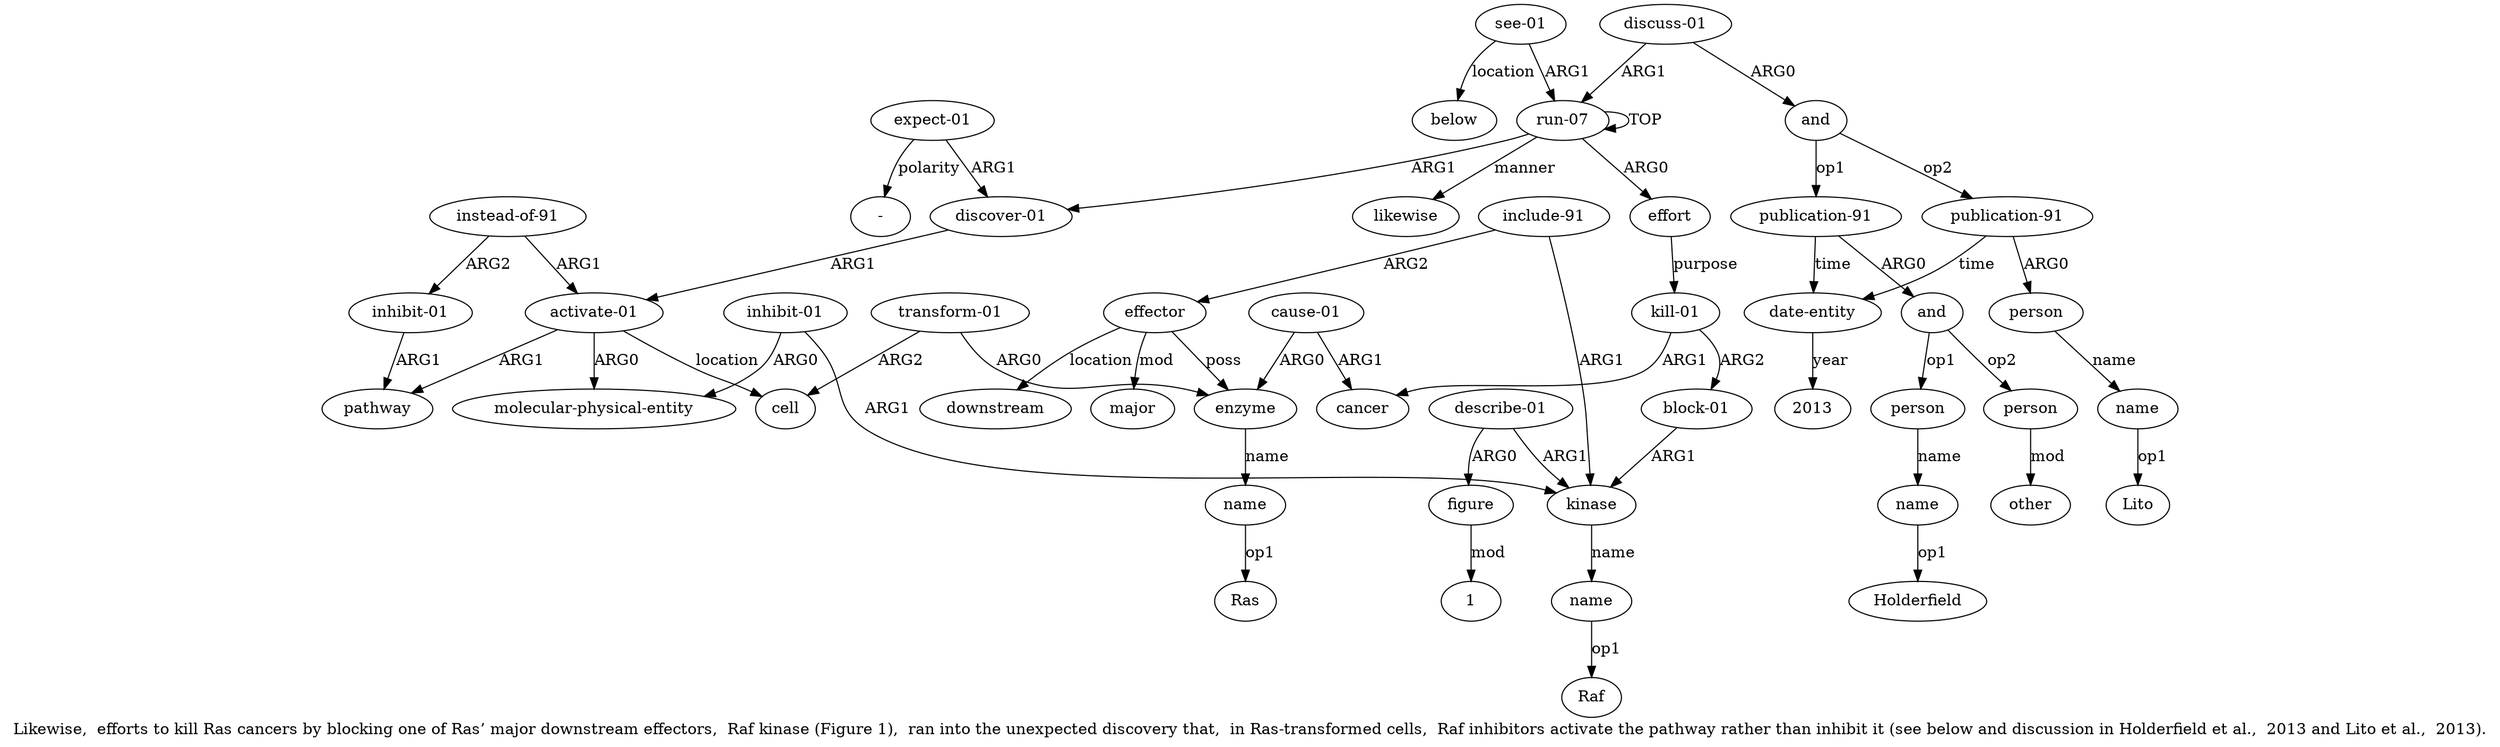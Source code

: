 digraph  {
	graph [label="Likewise,  efforts to kill Ras cancers by blocking one of Ras’ major downstream effectors,  Raf kinase (Figure 1),  ran into the \
unexpected discovery that,  in Ras-transformed cells,  Raf inhibitors activate the pathway rather than inhibit it (see below and \
discussion in Holderfield et al.,  2013 and Lito et al.,  2013)."];
	node [label="\N"];
	a20	 [color=black,
		gold_ind=20,
		gold_label=pathway,
		label=pathway,
		test_ind=20,
		test_label=pathway];
	a21	 [color=black,
		gold_ind=21,
		gold_label="instead-of-91",
		label="instead-of-91",
		test_ind=21,
		test_label="instead-of-91"];
	a22	 [color=black,
		gold_ind=22,
		gold_label="inhibit-01",
		label="inhibit-01",
		test_ind=22,
		test_label="inhibit-01"];
	a21 -> a22 [key=0,
	color=black,
	gold_label=ARG2,
	label=ARG2,
	test_label=ARG2];
a17 [color=black,
	gold_ind=17,
	gold_label="activate-01",
	label="activate-01",
	test_ind=17,
	test_label="activate-01"];
a21 -> a17 [key=0,
color=black,
gold_label=ARG1,
label=ARG1,
test_label=ARG1];
a22 -> a20 [key=0,
color=black,
gold_label=ARG1,
label=ARG1,
test_label=ARG1];
a23 [color=black,
gold_ind=23,
gold_label=cell,
label=cell,
test_ind=23,
test_label=cell];
a24 [color=black,
gold_ind=24,
gold_label="transform-01",
label="transform-01",
test_ind=24,
test_label="transform-01"];
a24 -> a23 [key=0,
color=black,
gold_label=ARG2,
label=ARG2,
test_label=ARG2];
a5 [color=black,
gold_ind=5,
gold_label=enzyme,
label=enzyme,
test_ind=5,
test_label=enzyme];
a24 -> a5 [key=0,
color=black,
gold_label=ARG0,
label=ARG0,
test_label=ARG0];
a25 [color=black,
gold_ind=25,
gold_label="expect-01",
label="expect-01",
test_ind=25,
test_label="expect-01"];
a16 [color=black,
gold_ind=16,
gold_label="discover-01",
label="discover-01",
test_ind=16,
test_label="discover-01"];
a25 -> a16 [key=0,
color=black,
gold_label=ARG1,
label=ARG1,
test_label=ARG1];
"a25 -" [color=black,
gold_ind=-1,
gold_label="-",
label="-",
test_ind=-1,
test_label="-"];
a25 -> "a25 -" [key=0,
color=black,
gold_label=polarity,
label=polarity,
test_label=polarity];
a26 [color=black,
gold_ind=26,
gold_label=likewise,
label=likewise,
test_ind=26,
test_label=likewise];
a27 [color=black,
gold_ind=27,
gold_label="see-01",
label="see-01",
test_ind=27,
test_label="see-01"];
a28 [color=black,
gold_ind=28,
gold_label=below,
label=below,
test_ind=28,
test_label=below];
a27 -> a28 [key=0,
color=black,
gold_label=location,
label=location,
test_label=location];
a0 [color=black,
gold_ind=0,
gold_label="run-07",
label="run-07",
test_ind=0,
test_label="run-07"];
a27 -> a0 [key=0,
color=black,
gold_label=ARG1,
label=ARG1,
test_label=ARG1];
a29 [color=black,
gold_ind=29,
gold_label="discuss-01",
label="discuss-01",
test_ind=29,
test_label="discuss-01"];
a30 [color=black,
gold_ind=30,
gold_label=and,
label=and,
test_ind=30,
test_label=and];
a29 -> a30 [key=0,
color=black,
gold_label=ARG0,
label=ARG0,
test_label=ARG0];
a29 -> a0 [key=0,
color=black,
gold_label=ARG1,
label=ARG1,
test_label=ARG1];
a31 [color=black,
gold_ind=31,
gold_label="publication-91",
label="publication-91",
test_ind=31,
test_label="publication-91"];
a37 [color=black,
gold_ind=37,
gold_label="date-entity",
label="date-entity",
test_ind=37,
test_label="date-entity"];
a31 -> a37 [key=0,
color=black,
gold_label=time,
label=time,
test_label=time];
a32 [color=black,
gold_ind=32,
gold_label=and,
label=and,
test_ind=32,
test_label=and];
a31 -> a32 [key=0,
color=black,
gold_label=ARG0,
label=ARG0,
test_label=ARG0];
"a15 1" [color=black,
gold_ind=-1,
gold_label=1,
label=1,
test_ind=-1,
test_label=1];
"a6 Ras" [color=black,
gold_ind=-1,
gold_label=Ras,
label=Ras,
test_ind=-1,
test_label=Ras];
a30 -> a31 [key=0,
color=black,
gold_label=op1,
label=op1,
test_label=op1];
a38 [color=black,
gold_ind=38,
gold_label="publication-91",
label="publication-91",
test_ind=38,
test_label="publication-91"];
a30 -> a38 [key=0,
color=black,
gold_label=op2,
label=op2,
test_label=op2];
"a37 2013" [color=black,
gold_ind=-1,
gold_label=2013,
label=2013,
test_ind=-1,
test_label=2013];
a37 -> "a37 2013" [key=0,
color=black,
gold_label=year,
label=year,
test_label=year];
"a9 Raf" [color=black,
gold_ind=-1,
gold_label=Raf,
label=Raf,
test_ind=-1,
test_label=Raf];
a36 [color=black,
gold_ind=36,
gold_label=other,
label=other,
test_ind=36,
test_label=other];
a33 [color=black,
gold_ind=33,
gold_label=person,
label=person,
test_ind=33,
test_label=person];
a34 [color=black,
gold_ind=34,
gold_label=name,
label=name,
test_ind=34,
test_label=name];
a33 -> a34 [key=0,
color=black,
gold_label=name,
label=name,
test_label=name];
a35 [color=black,
gold_ind=35,
gold_label=person,
label=person,
test_ind=35,
test_label=person];
a35 -> a36 [key=0,
color=black,
gold_label=mod,
label=mod,
test_label=mod];
"a34 Holderfield" [color=black,
gold_ind=-1,
gold_label=Holderfield,
label=Holderfield,
test_ind=-1,
test_label=Holderfield];
a34 -> "a34 Holderfield" [key=0,
color=black,
gold_label=op1,
label=op1,
test_label=op1];
a32 -> a33 [key=0,
color=black,
gold_label=op1,
label=op1,
test_label=op1];
a32 -> a35 [key=0,
color=black,
gold_label=op2,
label=op2,
test_label=op2];
a15 [color=black,
gold_ind=15,
gold_label=figure,
label=figure,
test_ind=15,
test_label=figure];
a15 -> "a15 1" [key=0,
color=black,
gold_label=mod,
label=mod,
test_label=mod];
a14 [color=black,
gold_ind=14,
gold_label="describe-01",
label="describe-01",
test_ind=14,
test_label="describe-01"];
a14 -> a15 [key=0,
color=black,
gold_label=ARG0,
label=ARG0,
test_label=ARG0];
a8 [color=black,
gold_ind=8,
gold_label=kinase,
label=kinase,
test_ind=8,
test_label=kinase];
a14 -> a8 [key=0,
color=black,
gold_label=ARG1,
label=ARG1,
test_label=ARG1];
a17 -> a20 [key=0,
color=black,
gold_label=ARG1,
label=ARG1,
test_label=ARG1];
a17 -> a23 [key=0,
color=black,
gold_label=location,
label=location,
test_label=location];
a18 [color=black,
gold_ind=18,
gold_label="molecular-physical-entity",
label="molecular-physical-entity",
test_ind=18,
test_label="molecular-physical-entity"];
a17 -> a18 [key=0,
color=black,
gold_label=ARG0,
label=ARG0,
test_label=ARG0];
a16 -> a17 [key=0,
color=black,
gold_label=ARG1,
label=ARG1,
test_label=ARG1];
a11 [color=black,
gold_ind=11,
gold_label=effector,
label=effector,
test_ind=11,
test_label=effector];
a13 [color=black,
gold_ind=13,
gold_label=major,
label=major,
test_ind=13,
test_label=major];
a11 -> a13 [key=0,
color=black,
gold_label=mod,
label=mod,
test_label=mod];
a12 [color=black,
gold_ind=12,
gold_label=downstream,
label=downstream,
test_ind=12,
test_label=downstream];
a11 -> a12 [key=0,
color=black,
gold_label=location,
label=location,
test_label=location];
a11 -> a5 [key=0,
color=black,
gold_label=poss,
label=poss,
test_label=poss];
a10 [color=black,
gold_ind=10,
gold_label="include-91",
label="include-91",
test_ind=10,
test_label="include-91"];
a10 -> a11 [key=0,
color=black,
gold_label=ARG2,
label=ARG2,
test_label=ARG2];
a10 -> a8 [key=0,
color=black,
gold_label=ARG1,
label=ARG1,
test_label=ARG1];
a39 [color=black,
gold_ind=39,
gold_label=person,
label=person,
test_ind=39,
test_label=person];
a40 [color=black,
gold_ind=40,
gold_label=name,
label=name,
test_ind=40,
test_label=name];
a39 -> a40 [key=0,
color=black,
gold_label=name,
label=name,
test_label=name];
a38 -> a37 [key=0,
color=black,
gold_label=time,
label=time,
test_label=time];
a38 -> a39 [key=0,
color=black,
gold_label=ARG0,
label=ARG0,
test_label=ARG0];
a19 [color=black,
gold_ind=19,
gold_label="inhibit-01",
label="inhibit-01",
test_ind=19,
test_label="inhibit-01"];
a19 -> a18 [key=0,
color=black,
gold_label=ARG0,
label=ARG0,
test_label=ARG0];
a19 -> a8 [key=0,
color=black,
gold_label=ARG1,
label=ARG1,
test_label=ARG1];
a1 [color=black,
gold_ind=1,
gold_label=effort,
label=effort,
test_ind=1,
test_label=effort];
a2 [color=black,
gold_ind=2,
gold_label="kill-01",
label="kill-01",
test_ind=2,
test_label="kill-01"];
a1 -> a2 [key=0,
color=black,
gold_label=purpose,
label=purpose,
test_label=purpose];
a0 -> a26 [key=0,
color=black,
gold_label=manner,
label=manner,
test_label=manner];
a0 -> a16 [key=0,
color=black,
gold_label=ARG1,
label=ARG1,
test_label=ARG1];
a0 -> a1 [key=0,
color=black,
gold_label=ARG0,
label=ARG0,
test_label=ARG0];
a0 -> a0 [key=0,
color=black,
gold_label=TOP,
label=TOP,
test_label=TOP];
a3 [color=black,
gold_ind=3,
gold_label=cancer,
label=cancer,
test_ind=3,
test_label=cancer];
a2 -> a3 [key=0,
color=black,
gold_label=ARG1,
label=ARG1,
test_label=ARG1];
a7 [color=black,
gold_ind=7,
gold_label="block-01",
label="block-01",
test_ind=7,
test_label="block-01"];
a2 -> a7 [key=0,
color=black,
gold_label=ARG2,
label=ARG2,
test_label=ARG2];
a6 [color=black,
gold_ind=6,
gold_label=name,
label=name,
test_ind=6,
test_label=name];
a5 -> a6 [key=0,
color=black,
gold_label=name,
label=name,
test_label=name];
a4 [color=black,
gold_ind=4,
gold_label="cause-01",
label="cause-01",
test_ind=4,
test_label="cause-01"];
a4 -> a3 [key=0,
color=black,
gold_label=ARG1,
label=ARG1,
test_label=ARG1];
a4 -> a5 [key=0,
color=black,
gold_label=ARG0,
label=ARG0,
test_label=ARG0];
a7 -> a8 [key=0,
color=black,
gold_label=ARG1,
label=ARG1,
test_label=ARG1];
a6 -> "a6 Ras" [key=0,
color=black,
gold_label=op1,
label=op1,
test_label=op1];
a9 [color=black,
gold_ind=9,
gold_label=name,
label=name,
test_ind=9,
test_label=name];
a9 -> "a9 Raf" [key=0,
color=black,
gold_label=op1,
label=op1,
test_label=op1];
a8 -> a9 [key=0,
color=black,
gold_label=name,
label=name,
test_label=name];
"a40 Lito" [color=black,
gold_ind=-1,
gold_label=Lito,
label=Lito,
test_ind=-1,
test_label=Lito];
a40 -> "a40 Lito" [key=0,
color=black,
gold_label=op1,
label=op1,
test_label=op1];
}
